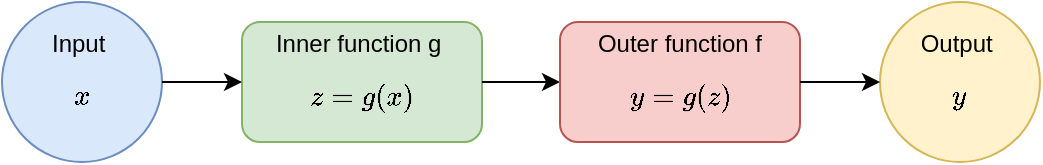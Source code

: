 <mxfile version="20.6.2" type="device"><diagram name="Page-1" id="MS_PwN9jbELTxR4YsyWM"><mxGraphModel dx="2574" dy="1492" grid="1" gridSize="10" guides="1" tooltips="1" connect="1" arrows="1" fold="1" page="1" pageScale="1" pageWidth="850" pageHeight="1100" math="1" shadow="0"><root><mxCell id="0"/><mxCell id="1" parent="0"/><mxCell id="-rmRWD2s1TdVR4rbUcSn-1" value="Inner function g&amp;nbsp; $$z = g(x)$$" style="rounded=1;whiteSpace=wrap;html=1;fillColor=#d5e8d4;strokeColor=#82b366;" parent="1" vertex="1"><mxGeometry x="161" y="50" width="120" height="60" as="geometry"/></mxCell><mxCell id="-rmRWD2s1TdVR4rbUcSn-2" value="Input&amp;nbsp;&lt;div&gt;$$x$$&lt;/div&gt;" style="ellipse;whiteSpace=wrap;html=1;aspect=fixed;fillColor=#dae8fc;strokeColor=#6c8ebf;" parent="1" vertex="1"><mxGeometry x="41" y="40" width="80" height="80" as="geometry"/></mxCell><mxCell id="-rmRWD2s1TdVR4rbUcSn-3" value="Output&amp;nbsp;&lt;div&gt;$$y$$&lt;/div&gt;" style="ellipse;whiteSpace=wrap;html=1;aspect=fixed;fillColor=#fff2cc;strokeColor=#d6b656;" parent="1" vertex="1"><mxGeometry x="480" y="40" width="80" height="80" as="geometry"/></mxCell><mxCell id="-rmRWD2s1TdVR4rbUcSn-4" value="" style="endArrow=classic;html=1;rounded=0;exitX=1;exitY=0.5;exitDx=0;exitDy=0;entryX=0;entryY=0.5;entryDx=0;entryDy=0;" parent="1" source="-rmRWD2s1TdVR4rbUcSn-2" target="-rmRWD2s1TdVR4rbUcSn-1" edge="1"><mxGeometry width="50" height="50" relative="1" as="geometry"><mxPoint x="201" y="100" as="sourcePoint"/><mxPoint x="251" y="50" as="targetPoint"/></mxGeometry></mxCell><mxCell id="-rmRWD2s1TdVR4rbUcSn-5" value="" style="endArrow=classic;html=1;rounded=0;entryX=0;entryY=0.5;entryDx=0;entryDy=0;exitX=1;exitY=0.5;exitDx=0;exitDy=0;" parent="1" source="-rmRWD2s1TdVR4rbUcSn-1" target="y4EEcIigkb_7-BZVPGjq-1" edge="1"><mxGeometry width="50" height="50" relative="1" as="geometry"><mxPoint x="201" y="100" as="sourcePoint"/><mxPoint x="251" y="50" as="targetPoint"/></mxGeometry></mxCell><mxCell id="y4EEcIigkb_7-BZVPGjq-1" value="Outer function f $$y = g(z)$$" style="rounded=1;whiteSpace=wrap;html=1;fillColor=#f8cecc;strokeColor=#b85450;" vertex="1" parent="1"><mxGeometry x="320" y="50" width="120" height="60" as="geometry"/></mxCell><mxCell id="y4EEcIigkb_7-BZVPGjq-2" value="" style="endArrow=classic;html=1;rounded=0;entryX=0;entryY=0.5;entryDx=0;entryDy=0;exitX=1;exitY=0.5;exitDx=0;exitDy=0;" edge="1" parent="1" source="y4EEcIigkb_7-BZVPGjq-1" target="-rmRWD2s1TdVR4rbUcSn-3"><mxGeometry width="50" height="50" relative="1" as="geometry"><mxPoint x="471" y="79.5" as="sourcePoint"/><mxPoint x="541" y="79.5" as="targetPoint"/></mxGeometry></mxCell></root></mxGraphModel></diagram></mxfile>